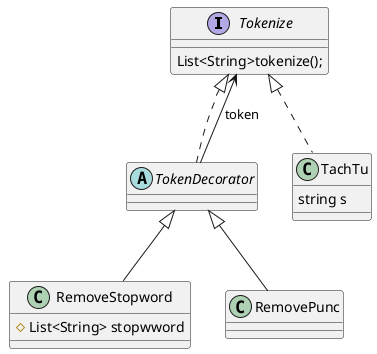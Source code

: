 @startuml
'https://plantuml.com/class-diagram

interface Tokenize{
    List<String>tokenize();

}
abstract class TokenDecorator
class TachTu{
    string s

}
class RemoveStopword{
    #List<String> stopwword
}
Tokenize<|..TachTu
Tokenize<|..TokenDecorator
TokenDecorator<|-- RemoveStopword
TokenDecorator<|-- RemovePunc
TokenDecorator-->Tokenize:token

@enduml